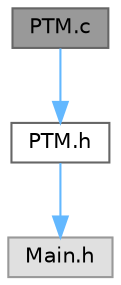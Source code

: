 digraph "PTM.c"
{
 // LATEX_PDF_SIZE
  bgcolor="transparent";
  edge [fontname=Helvetica,fontsize=10,labelfontname=Helvetica,labelfontsize=10];
  node [fontname=Helvetica,fontsize=10,shape=box,height=0.2,width=0.4];
  Node1 [id="Node000001",label="PTM.c",height=0.2,width=0.4,color="gray40", fillcolor="grey60", style="filled", fontcolor="black",tooltip="Implementation file for the PTM (Pulse Timer Module) for Holtek MCUs. This file contains the definiti..."];
  Node1 -> Node2 [id="edge5_Node000001_Node000002",color="steelblue1",style="solid",tooltip=" "];
  Node2 [id="Node000002",label="PTM.h",height=0.2,width=0.4,color="grey40", fillcolor="white", style="filled",URL="$_p_t_m_8h.html",tooltip="Header file for the Periodic Timer Module (PTM) for Holtek MCUs. This file defines the macros and fun..."];
  Node2 -> Node3 [id="edge6_Node000002_Node000003",color="steelblue1",style="solid",tooltip=" "];
  Node3 [id="Node000003",label="Main.h",height=0.2,width=0.4,color="grey60", fillcolor="#E0E0E0", style="filled",tooltip=" "];
}
